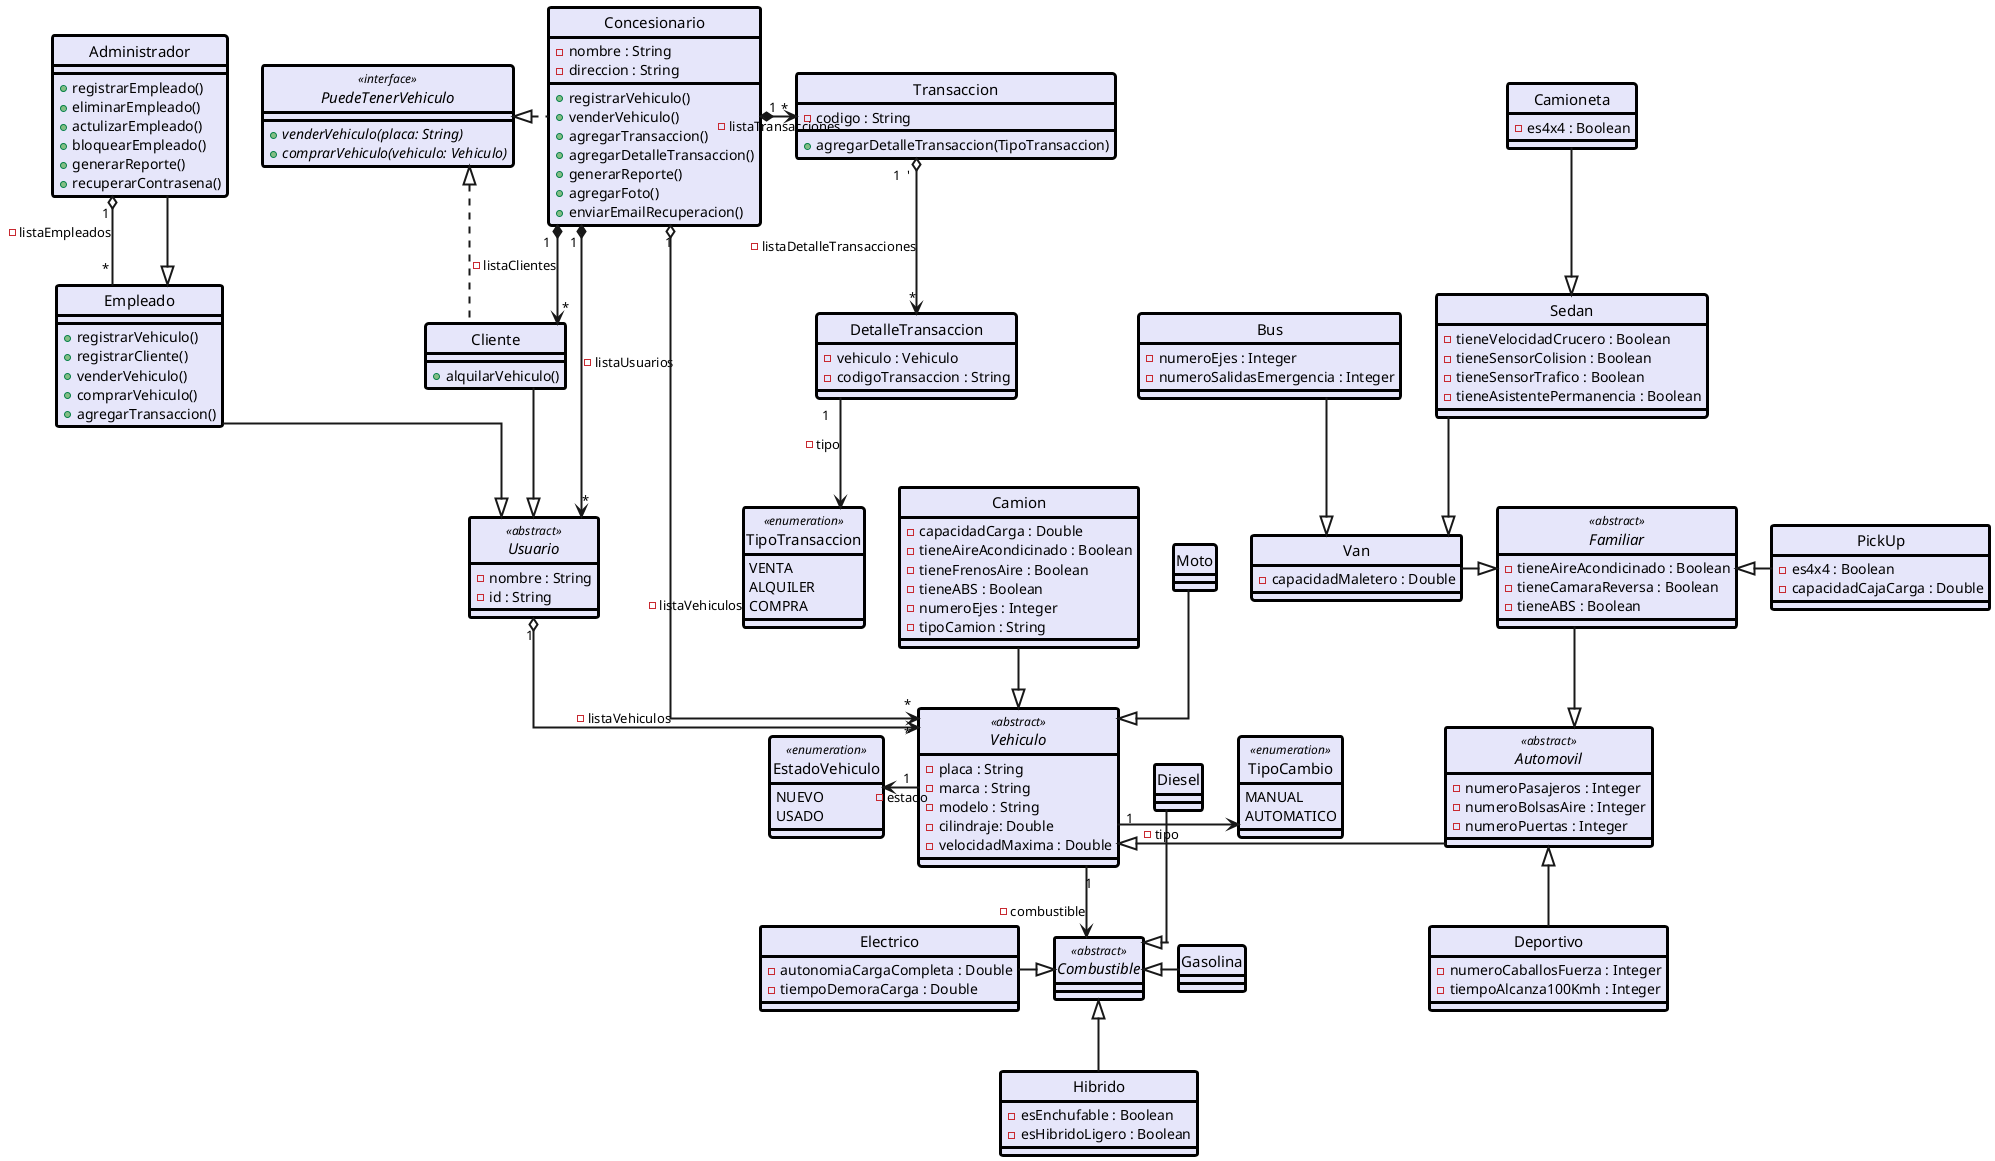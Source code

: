 @startuml Hola

skinparam style strictuml
skinparam ArrowThickness 2
skinparam Linetype ortho

skinparam Class {
    FontSize 15
    BorderColor Black
    BackgroundColor Lavender
    BorderThickness 3
}

interface PuedeTenerVehiculo <<interface>> {
    + <i>venderVehiculo(placa: String)
    + <i>comprarVehiculo(vehiculo: Vehiculo)
}
class Concesionario {
    - nombre : String
    - direccion : String

    + registrarVehiculo()
    + venderVehiculo()
    + agregarTransaccion()
    + agregarDetalleTransaccion()
    + generarReporte()
    + agregarFoto()
    + enviarEmailRecuperacion()
}

class Transaccion {
    - codigo : String
    + agregarDetalleTransaccion(TipoTransaccion)
}
enum TipoTransaccion <<enumeration>> {
    VENTA
    ALQUILER
    COMPRA
}
class DetalleTransaccion {
    - vehiculo : Vehiculo
    - codigoTransaccion : String

}


abstract class Usuario  <<abstract>> {
    - nombre : String
    - id : String
}

class Cliente {
    + alquilarVehiculo()
}

class Empleado {
    + registrarVehiculo()
    + registrarCliente()
    + venderVehiculo()
    + comprarVehiculo()
    + agregarTransaccion()
}

class Administrador {
    + registrarEmpleado()
    + eliminarEmpleado()
    + actulizarEmpleado()
    + bloquearEmpleado()
    + generarReporte()
    + recuperarContrasena()

}

abstract class Combustible <<abstract>> {
}

class Gasolina {
}

class Diesel {
}

class Electrico {
    - autonomiaCargaCompleta : Double
    - tiempoDemoraCarga : Double
}
class Hibrido {
    - esEnchufable : Boolean
    - esHibridoLigero : Boolean
}

abstract class Vehiculo <<abstract>> {
    - placa : String
    - marca : String
    - modelo : String
    - cilindraje: Double
    - velocidadMaxima : Double
}

abstract class Automovil <<abstract>> {
    - numeroPasajeros : Integer
    - numeroBolsasAire : Integer
    - numeroPuertas : Integer
}

enum EstadoVehiculo <<enumeration>>{
    NUEVO
    USADO
}

enum TipoCambio <<enumeration>> {
    MANUAL
    AUTOMATICO
}

class Sedan {
    - tieneVelocidadCrucero : Boolean
    - tieneSensorColision : Boolean
    - tieneSensorTrafico : Boolean
    - tieneAsistentePermanencia : Boolean
}

class Deportivo {
    - numeroCaballosFuerza : Integer
    - tiempoAlcanza100Kmh : Integer
}

class Camioneta {
    - es4x4 : Boolean
}

class PickUp {
    - es4x4 : Boolean
    - capacidadCajaCarga : Double
}

abstract class Familiar <<abstract>> {
    - tieneAireAcondicinado : Boolean
    - tieneCamaraReversa : Boolean
    - tieneABS : Boolean
}

class Van {
    - capacidadMaletero : Double
}

class Bus {
    - numeroEjes : Integer
    - numeroSalidasEmergencia : Integer
}

class Camion {
    - capacidadCarga : Double
    - tieneAireAcondicinado : Boolean
    - tieneFrenosAire : Boolean
    - tieneABS : Boolean
    - numeroEjes : Integer
    - tipoCamion : String
}

class Moto {
}

'Concesionario
Concesionario "1" *--> "*" Usuario : - listaUsuarios
Concesionario "1" *-> "*" Transaccion : - listaTransacciones
Concesionario "1" *--> "*" Cliente : - listaClientes
Concesionario  "1" o--> "*" Vehiculo : - listaVehiculos
Transaccion  "1  '" o--> "*" DetalleTransaccion : -  listaDetalleTransacciones
'Transaccion
DetalleTransaccion "1"--> TipoTransaccion : - tipo

'Gasolina
Hibrido -up-|> Combustible
Gasolina -left-|> Combustible
Electrico -right-|> Combustible
Diesel -down-|> Combustible

'Vehiculos
Vehiculo "1" -right-> TipoCambio : - tipo
Vehiculo "1" -down-> Combustible : - combustible
Vehiculo "1" -left-> EstadoVehiculo : - estado

Automovil -left-|> Vehiculo
Moto --|> Vehiculo
Camion -down-|> Vehiculo

Deportivo -up-|> Automovil
Familiar -down-|> Automovil
Camioneta -down-|> Sedan
PickUp -left-|> Familiar
Van -right-|> Familiar
Bus -down-|> Van
Sedan -down-|> Van

'Usuarios
Usuario  "1" o--> "*" Vehiculo : - listaVehiculos
Administrador "1" o-down- "*" Empleado : -listaEmpleados
Cliente -down-|> Usuario
Empleado -down-|> Usuario
Administrador -down-|> Empleado
Concesionario .left.|> PuedeTenerVehiculo
Cliente .left.|> PuedeTenerVehiculo

@enduml